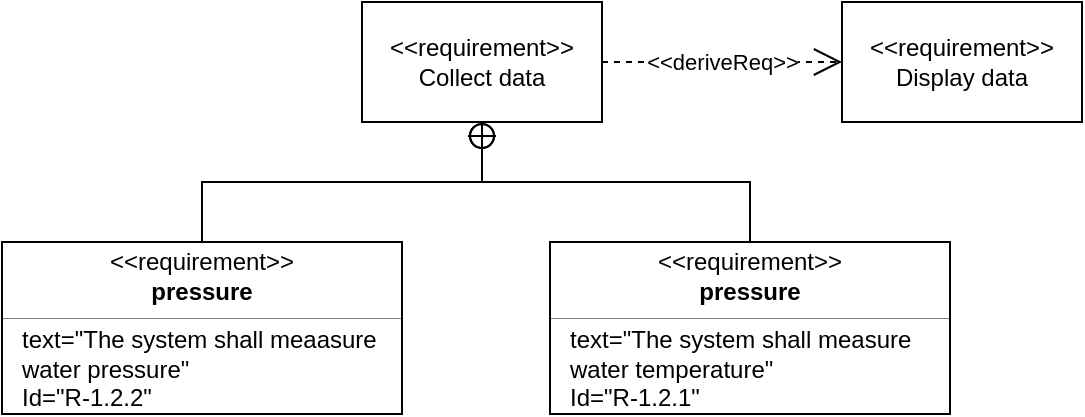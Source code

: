 <mxfile version="26.0.15">
  <diagram name="Page-1" id="085TVzy6ckruq_tsvycr">
    <mxGraphModel dx="1158" dy="711" grid="1" gridSize="10" guides="1" tooltips="1" connect="1" arrows="1" fold="1" page="1" pageScale="1" pageWidth="827" pageHeight="1169" math="0" shadow="0">
      <root>
        <mxCell id="0" />
        <mxCell id="1" parent="0" />
        <mxCell id="S0uWu8Ou7XAk0CnYKz6p-1" value="" style="fontStyle=1;align=center;verticalAlign=middle;childLayout=stackLayout;horizontal=1;horizontalStack=0;resizeParent=1;resizeParentMax=0;resizeLast=0;marginBottom=0;" vertex="1" parent="1">
          <mxGeometry x="144" y="310" width="200" height="86" as="geometry" />
        </mxCell>
        <mxCell id="S0uWu8Ou7XAk0CnYKz6p-2" value="&amp;lt;&amp;lt;requirement&amp;gt;&amp;gt;" style="html=1;align=center;spacing=0;verticalAlign=middle;strokeColor=none;fillColor=none;whiteSpace=wrap;spacingTop=3;" vertex="1" parent="S0uWu8Ou7XAk0CnYKz6p-1">
          <mxGeometry width="200" height="16" as="geometry" />
        </mxCell>
        <mxCell id="S0uWu8Ou7XAk0CnYKz6p-3" value="pressure" style="html=1;align=center;spacing=0;verticalAlign=middle;strokeColor=none;fillColor=none;whiteSpace=wrap;fontStyle=1" vertex="1" parent="S0uWu8Ou7XAk0CnYKz6p-1">
          <mxGeometry y="16" width="200" height="18" as="geometry" />
        </mxCell>
        <mxCell id="S0uWu8Ou7XAk0CnYKz6p-4" value="" style="line;strokeWidth=0.25;fillColor=none;align=left;verticalAlign=middle;spacingTop=-1;spacingLeft=3;spacingRight=3;rotatable=0;labelPosition=right;points=[];portConstraint=eastwest;" vertex="1" parent="S0uWu8Ou7XAk0CnYKz6p-1">
          <mxGeometry y="34" width="200" height="8" as="geometry" />
        </mxCell>
        <mxCell id="S0uWu8Ou7XAk0CnYKz6p-5" value="text=&quot;The system shall meaasure water pressure&quot;" style="html=1;align=left;spacing=0;verticalAlign=middle;strokeColor=none;fillColor=none;whiteSpace=wrap;spacingLeft=10;" vertex="1" parent="S0uWu8Ou7XAk0CnYKz6p-1">
          <mxGeometry y="42" width="200" height="28" as="geometry" />
        </mxCell>
        <mxCell id="S0uWu8Ou7XAk0CnYKz6p-6" value="Id=&quot;R-1.2.2&quot;" style="html=1;align=left;spacing=0;verticalAlign=middle;strokeColor=none;fillColor=none;whiteSpace=wrap;spacingLeft=10;" vertex="1" parent="S0uWu8Ou7XAk0CnYKz6p-1">
          <mxGeometry y="70" width="200" height="16" as="geometry" />
        </mxCell>
        <mxCell id="S0uWu8Ou7XAk0CnYKz6p-7" value="" style="html=1;align=center;spacing=0;verticalAlign=middle;strokeColor=none;fillColor=none;whiteSpace=wrap;" vertex="1" parent="S0uWu8Ou7XAk0CnYKz6p-1">
          <mxGeometry y="86" width="200" as="geometry" />
        </mxCell>
        <mxCell id="S0uWu8Ou7XAk0CnYKz6p-8" value="&amp;lt;&amp;lt;requirement&amp;gt;&amp;gt;&lt;br&gt;Collect data" style="shape=rect;html=1;whiteSpace=wrap;align=center;" vertex="1" parent="1">
          <mxGeometry x="324" y="190" width="120" height="60" as="geometry" />
        </mxCell>
        <mxCell id="S0uWu8Ou7XAk0CnYKz6p-9" value="" style="rounded=0;html=1;labelBackgroundColor=none;endArrow=none;edgeStyle=elbowEdgeStyle;elbow=vertical;startArrow=sysMLPackCont;startSize=12;entryX=0.5;entryY=0;entryDx=0;entryDy=0;" edge="1" parent="1" source="S0uWu8Ou7XAk0CnYKz6p-8" target="S0uWu8Ou7XAk0CnYKz6p-2">
          <mxGeometry relative="1" as="geometry">
            <mxPoint x="294" y="310" as="targetPoint" />
          </mxGeometry>
        </mxCell>
        <mxCell id="S0uWu8Ou7XAk0CnYKz6p-10" value="" style="rounded=0;html=1;labelBackgroundColor=none;endArrow=none;edgeStyle=elbowEdgeStyle;elbow=vertical;startArrow=sysMLPackCont;startSize=12;entryX=0.5;entryY=0;entryDx=0;entryDy=0;" edge="1" parent="1" source="S0uWu8Ou7XAk0CnYKz6p-8" target="S0uWu8Ou7XAk0CnYKz6p-12">
          <mxGeometry relative="1" as="geometry">
            <mxPoint x="524" y="310" as="targetPoint" />
          </mxGeometry>
        </mxCell>
        <mxCell id="S0uWu8Ou7XAk0CnYKz6p-11" value="" style="fontStyle=1;align=center;verticalAlign=middle;childLayout=stackLayout;horizontal=1;horizontalStack=0;resizeParent=1;resizeParentMax=0;resizeLast=0;marginBottom=0;" vertex="1" parent="1">
          <mxGeometry x="418" y="310" width="200" height="86" as="geometry" />
        </mxCell>
        <mxCell id="S0uWu8Ou7XAk0CnYKz6p-12" value="&amp;lt;&amp;lt;requirement&amp;gt;&amp;gt;" style="html=1;align=center;spacing=0;verticalAlign=middle;strokeColor=none;fillColor=none;whiteSpace=wrap;spacingTop=3;" vertex="1" parent="S0uWu8Ou7XAk0CnYKz6p-11">
          <mxGeometry width="200" height="16" as="geometry" />
        </mxCell>
        <mxCell id="S0uWu8Ou7XAk0CnYKz6p-13" value="pressure" style="html=1;align=center;spacing=0;verticalAlign=middle;strokeColor=none;fillColor=none;whiteSpace=wrap;fontStyle=1" vertex="1" parent="S0uWu8Ou7XAk0CnYKz6p-11">
          <mxGeometry y="16" width="200" height="18" as="geometry" />
        </mxCell>
        <mxCell id="S0uWu8Ou7XAk0CnYKz6p-14" value="" style="line;strokeWidth=0.25;fillColor=none;align=left;verticalAlign=middle;spacingTop=-1;spacingLeft=3;spacingRight=3;rotatable=0;labelPosition=right;points=[];portConstraint=eastwest;" vertex="1" parent="S0uWu8Ou7XAk0CnYKz6p-11">
          <mxGeometry y="34" width="200" height="8" as="geometry" />
        </mxCell>
        <mxCell id="S0uWu8Ou7XAk0CnYKz6p-15" value="text=&quot;The system shall measure water temperature&quot;" style="html=1;align=left;spacing=0;verticalAlign=middle;strokeColor=none;fillColor=none;whiteSpace=wrap;spacingLeft=10;" vertex="1" parent="S0uWu8Ou7XAk0CnYKz6p-11">
          <mxGeometry y="42" width="200" height="28" as="geometry" />
        </mxCell>
        <mxCell id="S0uWu8Ou7XAk0CnYKz6p-16" value="Id=&quot;R-1.2.1&quot;" style="html=1;align=left;spacing=0;verticalAlign=middle;strokeColor=none;fillColor=none;whiteSpace=wrap;spacingLeft=10;" vertex="1" parent="S0uWu8Ou7XAk0CnYKz6p-11">
          <mxGeometry y="70" width="200" height="16" as="geometry" />
        </mxCell>
        <mxCell id="S0uWu8Ou7XAk0CnYKz6p-17" value="" style="html=1;align=center;spacing=0;verticalAlign=middle;strokeColor=none;fillColor=none;whiteSpace=wrap;" vertex="1" parent="S0uWu8Ou7XAk0CnYKz6p-11">
          <mxGeometry y="86" width="200" as="geometry" />
        </mxCell>
        <mxCell id="S0uWu8Ou7XAk0CnYKz6p-18" value="&amp;lt;&amp;lt;requirement&amp;gt;&amp;gt;&lt;br&gt;Display data" style="shape=rect;html=1;whiteSpace=wrap;align=center;" vertex="1" parent="1">
          <mxGeometry x="564" y="190" width="120" height="60" as="geometry" />
        </mxCell>
        <mxCell id="S0uWu8Ou7XAk0CnYKz6p-19" value="&amp;lt;&amp;lt;deriveReq&amp;gt;&amp;gt;" style="endArrow=open;html=1;edgeStyle=none;endSize=12;dashed=1;rounded=0;" edge="1" parent="1" target="S0uWu8Ou7XAk0CnYKz6p-18">
          <mxGeometry relative="1" as="geometry">
            <mxPoint x="444.0" y="220" as="sourcePoint" />
          </mxGeometry>
        </mxCell>
      </root>
    </mxGraphModel>
  </diagram>
</mxfile>
